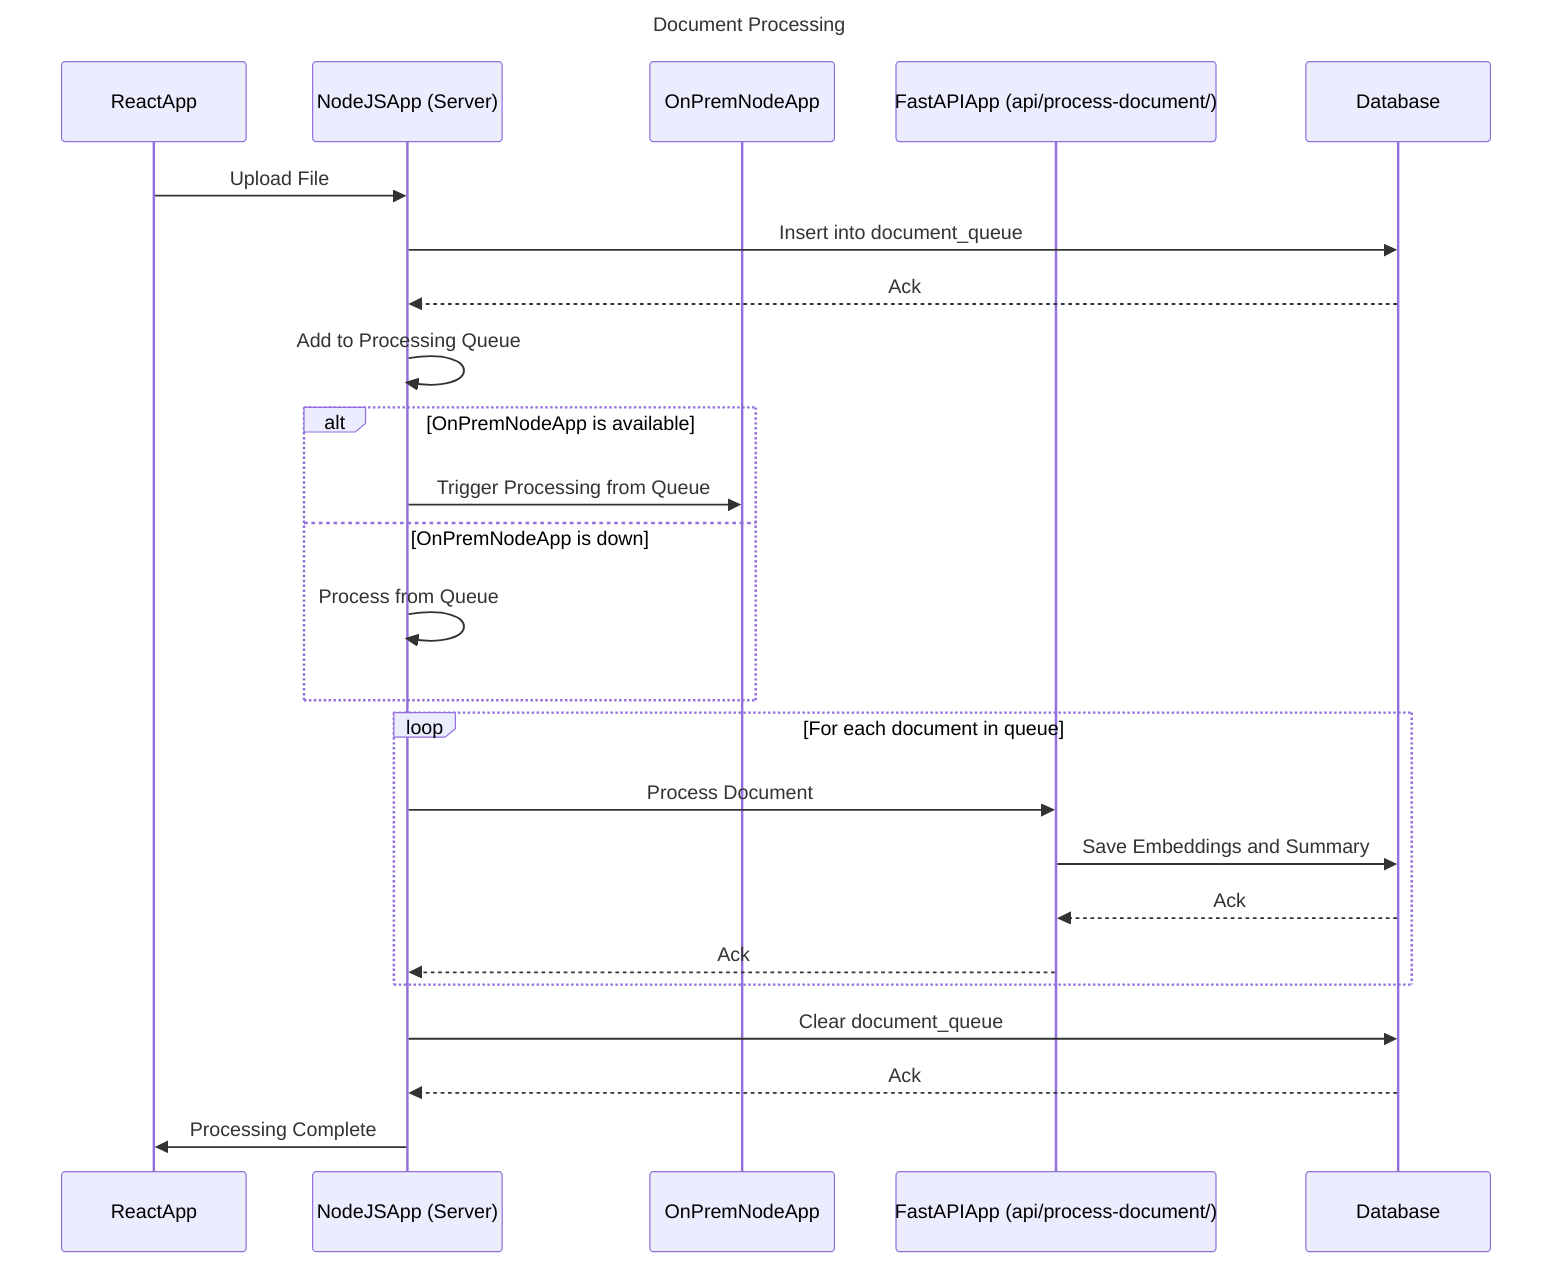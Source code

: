 sequenceDiagram
    title Document Processing
    participant ReactApp
    participant NodeJSApp (Server)
    participant OnPremNodeApp
    participant FastAPIApp (api/process-document/)
    participant Database

    ReactApp->>NodeJSApp (Server): Upload File
    NodeJSApp (Server)->>Database: Insert into document_queue
    Database-->>NodeJSApp (Server): Ack
    NodeJSApp (Server)->>NodeJSApp (Server): Add to Processing Queue

    alt OnPremNodeApp is available
        NodeJSApp (Server)->>OnPremNodeApp: Trigger Processing from Queue
    else OnPremNodeApp is down
        NodeJSApp (Server)->>NodeJSApp (Server): Process from Queue
    end

    loop For each document in queue
        NodeJSApp (Server)->>FastAPIApp (api/process-document/): Process Document
        FastAPIApp (api/process-document/)->>Database: Save Embeddings and Summary
        Database-->>FastAPIApp (api/process-document/): Ack
        FastAPIApp (api/process-document/)-->>NodeJSApp (Server): Ack
    end

    NodeJSApp (Server)->>Database: Clear document_queue
    Database-->>NodeJSApp (Server): Ack
    NodeJSApp (Server)->>ReactApp: Processing Complete
